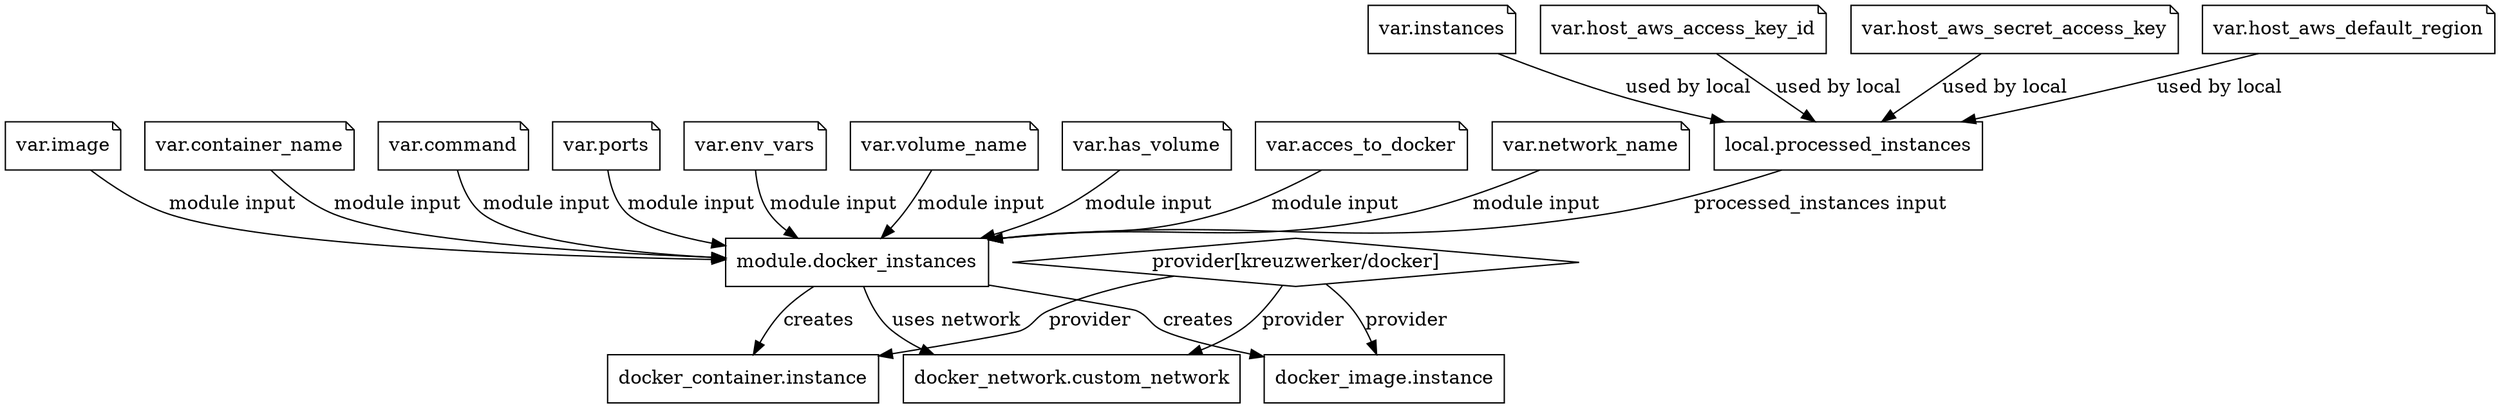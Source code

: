 digraph {
  node [shape=box];

  // Variables d'entrée
  "var.instances" [shape=note];
  "var.host_aws_access_key_id" [shape=note];
  "var.host_aws_secret_access_key" [shape=note];
  "var.host_aws_default_region" [shape=note];

  "var.image" [shape=note];
  "var.container_name" [shape=note];
  "var.command" [shape=note];
  "var.ports" [shape=note];
  "var.env_vars" [shape=note];
  "var.volume_name" [shape=note];
  "var.has_volume" [shape=note];
  "var.acces_to_docker" [shape=note];
  "var.network_name" [shape=note];

  // Local
  "local.processed_instances";

  // Module
  "module.docker_instances";

  // Resources
  "docker_container.instance";
  "docker_image.instance";
  "docker_network.custom_network";

  // Provider
  "provider[kreuzwerker/docker]" [shape=diamond];

  // Relations avec labels
  "var.instances" -> "local.processed_instances" [label="used by local"];
  "var.host_aws_access_key_id" -> "local.processed_instances" [label="used by local"];
  "var.host_aws_secret_access_key" -> "local.processed_instances" [label="used by local"];
  "var.host_aws_default_region" -> "local.processed_instances" [label="used by local"];

  "local.processed_instances" -> "module.docker_instances" [label="processed_instances input"];

  "var.image" -> "module.docker_instances" [label="module input"];
  "var.container_name" -> "module.docker_instances" [label="module input"];
  "var.command" -> "module.docker_instances" [label="module input"];
  "var.ports" -> "module.docker_instances" [label="module input"];
  "var.env_vars" -> "module.docker_instances" [label="module input"];
  "var.volume_name" -> "module.docker_instances" [label="module input"];
  "var.has_volume" -> "module.docker_instances" [label="module input"];
  "var.acces_to_docker" -> "module.docker_instances" [label="module input"];
  "var.network_name" -> "module.docker_instances" [label="module input"];

  "module.docker_instances" -> "docker_container.instance" [label="creates"];
  "module.docker_instances" -> "docker_image.instance" [label="creates"];
  "module.docker_instances" -> "docker_network.custom_network" [label="uses network"];

  "provider[kreuzwerker/docker]" -> "docker_container.instance" [label="provider"];
  "provider[kreuzwerker/docker]" -> "docker_image.instance" [label="provider"];
  "provider[kreuzwerker/docker]" -> "docker_network.custom_network" [label="provider"];
}
